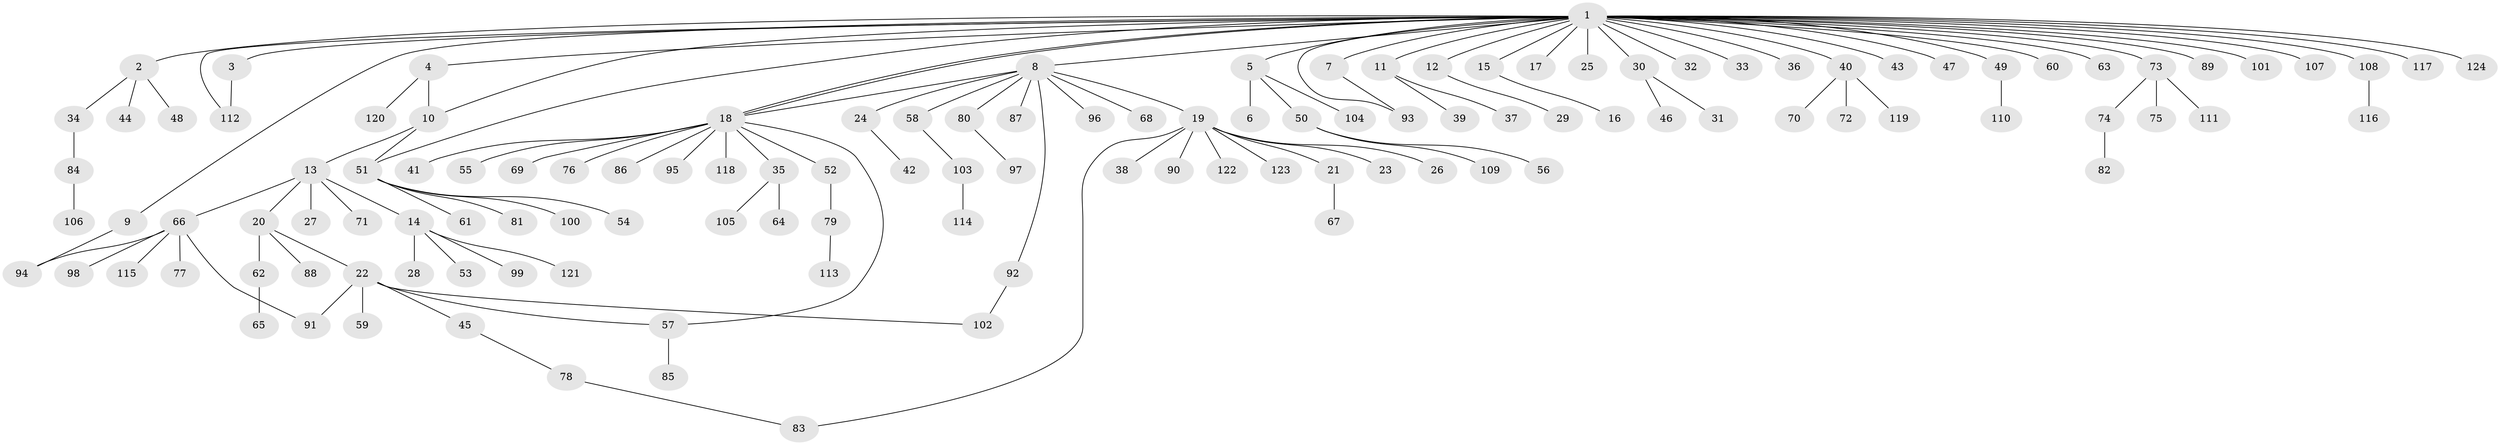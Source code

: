 // Generated by graph-tools (version 1.1) at 2025/49/03/09/25 03:49:53]
// undirected, 124 vertices, 134 edges
graph export_dot {
graph [start="1"]
  node [color=gray90,style=filled];
  1;
  2;
  3;
  4;
  5;
  6;
  7;
  8;
  9;
  10;
  11;
  12;
  13;
  14;
  15;
  16;
  17;
  18;
  19;
  20;
  21;
  22;
  23;
  24;
  25;
  26;
  27;
  28;
  29;
  30;
  31;
  32;
  33;
  34;
  35;
  36;
  37;
  38;
  39;
  40;
  41;
  42;
  43;
  44;
  45;
  46;
  47;
  48;
  49;
  50;
  51;
  52;
  53;
  54;
  55;
  56;
  57;
  58;
  59;
  60;
  61;
  62;
  63;
  64;
  65;
  66;
  67;
  68;
  69;
  70;
  71;
  72;
  73;
  74;
  75;
  76;
  77;
  78;
  79;
  80;
  81;
  82;
  83;
  84;
  85;
  86;
  87;
  88;
  89;
  90;
  91;
  92;
  93;
  94;
  95;
  96;
  97;
  98;
  99;
  100;
  101;
  102;
  103;
  104;
  105;
  106;
  107;
  108;
  109;
  110;
  111;
  112;
  113;
  114;
  115;
  116;
  117;
  118;
  119;
  120;
  121;
  122;
  123;
  124;
  1 -- 2;
  1 -- 3;
  1 -- 4;
  1 -- 5;
  1 -- 7;
  1 -- 8;
  1 -- 9;
  1 -- 10;
  1 -- 11;
  1 -- 12;
  1 -- 15;
  1 -- 17;
  1 -- 18;
  1 -- 18;
  1 -- 25;
  1 -- 30;
  1 -- 32;
  1 -- 33;
  1 -- 36;
  1 -- 40;
  1 -- 43;
  1 -- 47;
  1 -- 49;
  1 -- 51;
  1 -- 60;
  1 -- 63;
  1 -- 73;
  1 -- 89;
  1 -- 93;
  1 -- 101;
  1 -- 107;
  1 -- 108;
  1 -- 112;
  1 -- 117;
  1 -- 124;
  2 -- 34;
  2 -- 44;
  2 -- 48;
  3 -- 112;
  4 -- 10;
  4 -- 120;
  5 -- 6;
  5 -- 50;
  5 -- 104;
  7 -- 93;
  8 -- 18;
  8 -- 19;
  8 -- 24;
  8 -- 58;
  8 -- 68;
  8 -- 80;
  8 -- 87;
  8 -- 92;
  8 -- 96;
  9 -- 94;
  10 -- 13;
  10 -- 51;
  11 -- 37;
  11 -- 39;
  12 -- 29;
  13 -- 14;
  13 -- 20;
  13 -- 27;
  13 -- 66;
  13 -- 71;
  14 -- 28;
  14 -- 53;
  14 -- 99;
  14 -- 121;
  15 -- 16;
  18 -- 35;
  18 -- 41;
  18 -- 52;
  18 -- 55;
  18 -- 57;
  18 -- 69;
  18 -- 76;
  18 -- 86;
  18 -- 95;
  18 -- 118;
  19 -- 21;
  19 -- 23;
  19 -- 26;
  19 -- 38;
  19 -- 83;
  19 -- 90;
  19 -- 122;
  19 -- 123;
  20 -- 22;
  20 -- 62;
  20 -- 88;
  21 -- 67;
  22 -- 45;
  22 -- 57;
  22 -- 59;
  22 -- 91;
  22 -- 102;
  24 -- 42;
  30 -- 31;
  30 -- 46;
  34 -- 84;
  35 -- 64;
  35 -- 105;
  40 -- 70;
  40 -- 72;
  40 -- 119;
  45 -- 78;
  49 -- 110;
  50 -- 56;
  50 -- 109;
  51 -- 54;
  51 -- 61;
  51 -- 81;
  51 -- 100;
  52 -- 79;
  57 -- 85;
  58 -- 103;
  62 -- 65;
  66 -- 77;
  66 -- 91;
  66 -- 94;
  66 -- 98;
  66 -- 115;
  73 -- 74;
  73 -- 75;
  73 -- 111;
  74 -- 82;
  78 -- 83;
  79 -- 113;
  80 -- 97;
  84 -- 106;
  92 -- 102;
  103 -- 114;
  108 -- 116;
}
